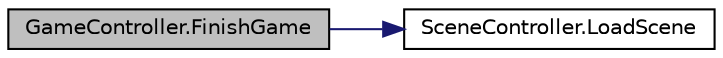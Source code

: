digraph "GameController.FinishGame"
{
 // INTERACTIVE_SVG=YES
 // LATEX_PDF_SIZE
  bgcolor="transparent";
  edge [fontname="Helvetica",fontsize="10",labelfontname="Helvetica",labelfontsize="10"];
  node [fontname="Helvetica",fontsize="10",shape=record];
  rankdir="LR";
  Node1 [label="GameController.FinishGame",height=0.2,width=0.4,color="black", fillcolor="grey75", style="filled", fontcolor="black",tooltip="This is called whenever a nexus gets destroyed."];
  Node1 -> Node2 [color="midnightblue",fontsize="10",style="solid",fontname="Helvetica"];
  Node2 [label="SceneController.LoadScene",height=0.2,width=0.4,color="black",URL="$class_scene_controller.html#ae792f53918da43a6af930ecf9cea0079",tooltip="This will load the scene in the background."];
}

